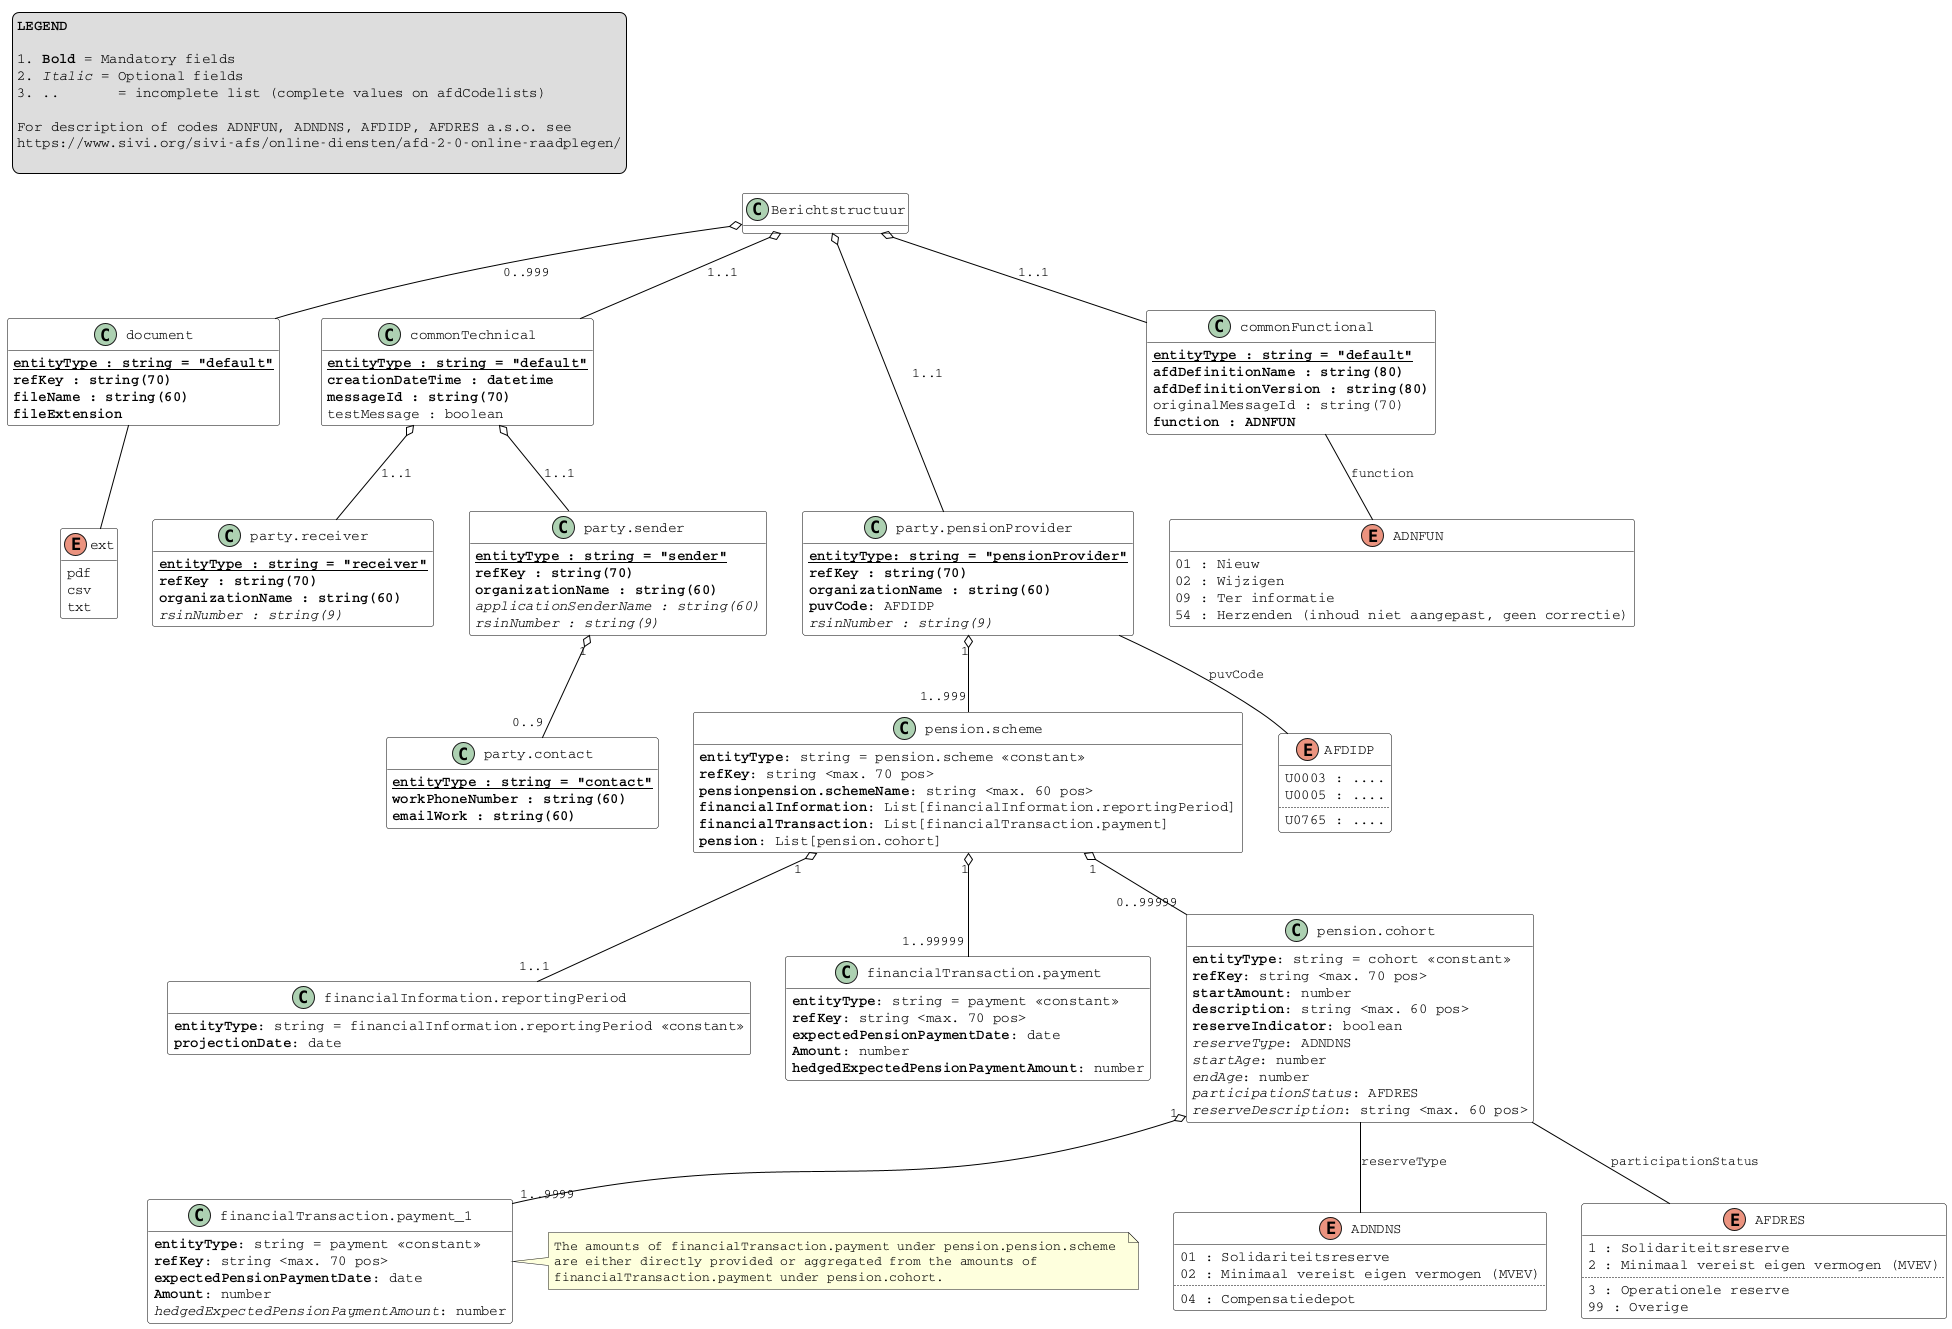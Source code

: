 @startuml
hide methods
hide party
set separator none

skinparam {
    DefaultFontName "Courier"
    LegendFontName "Courier"
    ClassBackgroundColor White
    ClassBorderColor Black
    ClassFontColor Black
    ArrowColor Black
    ArrowFontColor Black
}

legend top left
<b>LEGEND</b>

1. <b>Bold</b> = Mandatory fields
2. <i>Italic</i> = Optional fields
3. ..       = incomplete list (complete values on afdCodelists)

For description of codes ADNFUN, ADNDNS, AFDIDP, AFDRES a.s.o. see
https://www.sivi.org/sivi-afs/online-diensten/afd-2-0-online-raadplegen/

end legend

' Common elements

class document {
    {static} **entityType : string = "default"**
    {field} **refKey : string(70)**
    {field} **fileName : string(60)**
    {field} **fileExtension**
	
}

enum ext {
    pdf
    csv
	txt
    
}

ext -u- document

class commonTechnical {
    {static} **entityType : string = "default"**
    **creationDateTime : datetime**
    {field} **messageId : string(70)**
    testMessage : boolean
}

class commonFunctional {
    {static} **entityType : string = "default"**
    {field} **afdDefinitionName : string(80)**
    {field} **afdDefinitionVersion : string(80)**
    {field} originalMessageId : string(70)
    **function : ADNFUN**
}

enum ADNFUN {
    01 : Nieuw
    02 : Wijzigen
    09 : Ter informatie
    {field} 54 : Herzenden (inhoud niet aangepast, geen correctie)
}
commonFunctional -- ADNFUN : function

' Party elements
abstract class party {
}

class party.sender extends party {
    {static} **entityType : string = "sender"**
    {field} **refKey : string(70)**
    {field} **organizationName : string(60)**
    {field} <i>applicationSenderName : string(60)</i>
    {field} <i>rsinNumber : string(9)</i>
}

class party.receiver extends party {
    {static} **entityType : string = "receiver"**
    {field} **refKey : string(70)**
    {field} **organizationName : string(60)**
    {field} <i>rsinNumber : string(9)</i>
}

class party.pensionProvider extends party {
    {static} **entityType: string = "pensionProvider"**
    {field} **refKey : string(70)**
    {field} **organizationName : string(60)**
    **puvCode**: AFDIDP
    {field} <i>rsinNumber : string(9)</i>
}

class party.contact {
    {static} **entityType : string = "contact"**
    {field} **workPhoneNumber : string(60)**
    {field} **emailWork : string(60)**
}

enum AFDIDP {
    U0003 : ....
    U0005 : ....
    ..
    U0765 : ....
}

party.pensionProvider -- AFDIDP : puvCode
party.sender "1" o-- "0..9" party.contact

' Berichtstructuur
class Berichtstructuur {
}

Berichtstructuur o-- commonTechnical : "1..1"
commonTechnical o-- party.sender : "1..1"
commonTechnical o-- party.receiver : "1..1"

Berichtstructuur o-- commonFunctional : "1..1"

Berichtstructuur o-- party.pensionProvider : "1..1"
party.pensionProvider "1" o-- "1..999" pension.scheme

pension.scheme "1" o-- "1..1" financialInformation.reportingPeriod
pension.scheme "1" o-- "1..99999" financialTransaction.payment
pension.scheme "1" o-- "0..99999" pension.cohort

pension.cohort "1" o-- "1..9999" financialTransaction.payment_1
pension.cohort -- ADNDNS : reserveType
pension.cohort -- AFDRES : participationStatus

Berichtstructuur o-- document : "0..999"

' Pension pension.scheme relationships
class pension.scheme {
    **entityType**: string = pension.scheme <<constant>>
    **refKey**: string <max. 70 pos>
    **pensionpension.schemeName**: string <max. 60 pos>
    **financialInformation**: List[financialInformation.reportingPeriod]
    **financialTransaction**: List[financialTransaction.payment]
    **pension**: List[pension.cohort]
}

class financialInformation.reportingPeriod {
    **entityType**: string = financialInformation.reportingPeriod <<constant>>
    **projectionDate**: date
}

class pension.cohort {
    **entityType**: string = cohort <<constant>>
    **refKey**: string <max. 70 pos>
    **startAmount**: number
    **description**: string <max. 60 pos>
    **reserveIndicator**: boolean
    <i>reserveType</i>: ADNDNS
    <i>startAge</i>: number
    <i>endAge</i>: number
    <i>participationStatus</i>: AFDRES
    <i>reserveDescription</i>: string <max. 60 pos>
}

class financialTransaction.payment {
    **entityType**: string = payment <<constant>>
    **refKey**: string <max. 70 pos>
    **expectedPensionPaymentDate**: date
    **Amount**: number
    **hedgedExpectedPensionPaymentAmount**: number
}

class financialTransaction.payment_1 {
    **entityType**: string = payment <<constant>>
    **refKey**: string <max. 70 pos>
    **expectedPensionPaymentDate**: date
    **Amount**: number
    <i>hedgedExpectedPensionPaymentAmount</i>: number
}

enum ADNDNS {
    01 : Solidariteitsreserve
    02 : Minimaal vereist eigen vermogen (MVEV)
    ..
    04 : Compensatiedepot
}

enum AFDRES {
    1 : Solidariteitsreserve
    2 : Minimaal vereist eigen vermogen (MVEV)
    ..
    3 : Operationele reserve
    99 : Overige
}

note right of financialTransaction.payment_1
The amounts of financialTransaction.payment under pension.pension.scheme 
are either directly provided or aggregated from the amounts of 
financialTransaction.payment under pension.cohort.
end note

@enduml
